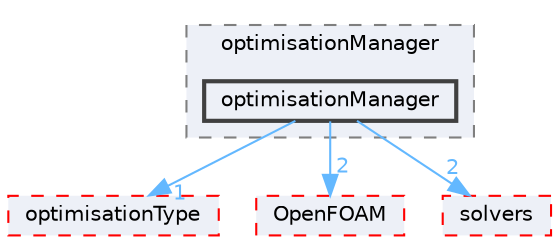 digraph "src/optimisation/adjointOptimisation/adjoint/optimisation/optimisationManager/optimisationManager"
{
 // LATEX_PDF_SIZE
  bgcolor="transparent";
  edge [fontname=Helvetica,fontsize=10,labelfontname=Helvetica,labelfontsize=10];
  node [fontname=Helvetica,fontsize=10,shape=box,height=0.2,width=0.4];
  compound=true
  subgraph clusterdir_a342ead83134a905537b901095fdb3a8 {
    graph [ bgcolor="#edf0f7", pencolor="grey50", label="optimisationManager", fontname=Helvetica,fontsize=10 style="filled,dashed", URL="dir_a342ead83134a905537b901095fdb3a8.html",tooltip=""]
  dir_cdaeef093a8d63721282d9fc63d990f5 [label="optimisationManager", fillcolor="#edf0f7", color="grey25", style="filled,bold", URL="dir_cdaeef093a8d63721282d9fc63d990f5.html",tooltip=""];
  }
  dir_19e34cb36dea7172b6a3886d458a6c63 [label="optimisationType", fillcolor="#edf0f7", color="red", style="filled,dashed", URL="dir_19e34cb36dea7172b6a3886d458a6c63.html",tooltip=""];
  dir_c5473ff19b20e6ec4dfe5c310b3778a8 [label="OpenFOAM", fillcolor="#edf0f7", color="red", style="filled,dashed", URL="dir_c5473ff19b20e6ec4dfe5c310b3778a8.html",tooltip=""];
  dir_f1ea2e00111d8324be054b4e32e6ee53 [label="solvers", fillcolor="#edf0f7", color="red", style="filled,dashed", URL="dir_f1ea2e00111d8324be054b4e32e6ee53.html",tooltip=""];
  dir_cdaeef093a8d63721282d9fc63d990f5->dir_19e34cb36dea7172b6a3886d458a6c63 [headlabel="1", labeldistance=1.5 headhref="dir_002704_002705.html" href="dir_002704_002705.html" color="steelblue1" fontcolor="steelblue1"];
  dir_cdaeef093a8d63721282d9fc63d990f5->dir_c5473ff19b20e6ec4dfe5c310b3778a8 [headlabel="2", labeldistance=1.5 headhref="dir_002704_002695.html" href="dir_002704_002695.html" color="steelblue1" fontcolor="steelblue1"];
  dir_cdaeef093a8d63721282d9fc63d990f5->dir_f1ea2e00111d8324be054b4e32e6ee53 [headlabel="2", labeldistance=1.5 headhref="dir_002704_003659.html" href="dir_002704_003659.html" color="steelblue1" fontcolor="steelblue1"];
}
